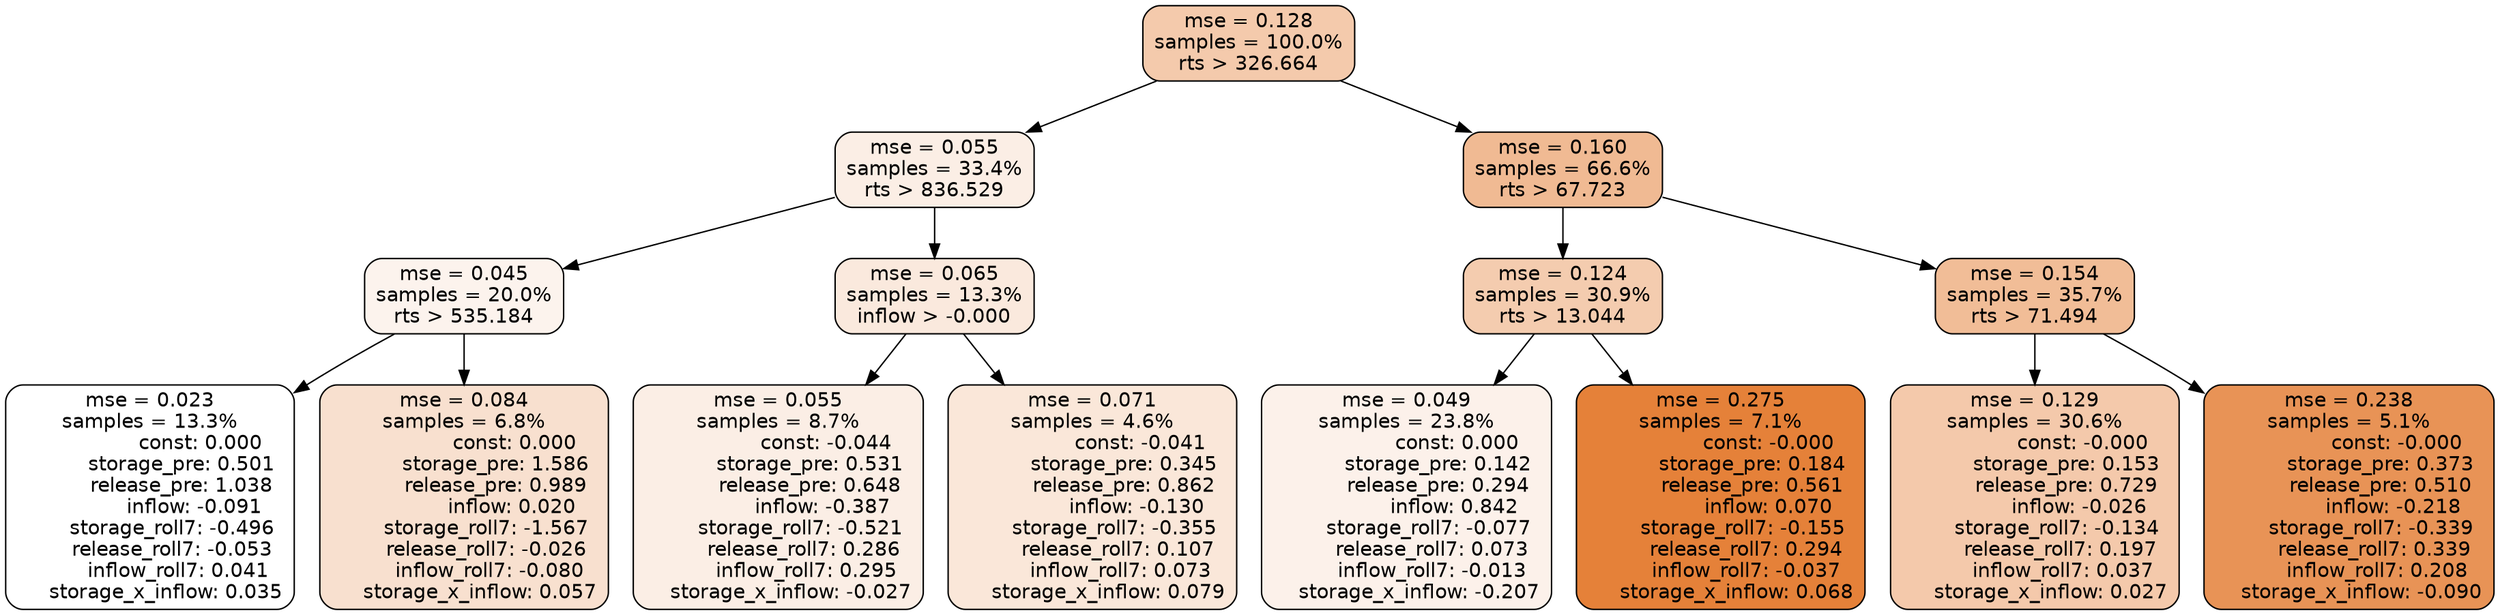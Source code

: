 digraph tree {
node [shape=rectangle, style="filled, rounded", color="black", fontname=helvetica] ;
edge [fontname=helvetica] ;
	"0" [label="mse = 0.128
samples = 100.0%
rts > 326.664", fillcolor="#f4caac"]
	"8" [label="mse = 0.055
samples = 33.4%
rts > 836.529", fillcolor="#fbeee5"]
	"1" [label="mse = 0.160
samples = 66.6%
rts > 67.723", fillcolor="#f0ba93"]
	"9" [label="mse = 0.045
samples = 20.0%
rts > 535.184", fillcolor="#fcf3ed"]
	"12" [label="mse = 0.065
samples = 13.3%
inflow > -0.000", fillcolor="#fae9dd"]
	"2" [label="mse = 0.124
samples = 30.9%
rts > 13.044", fillcolor="#f4ccaf"]
	"5" [label="mse = 0.154
samples = 35.7%
rts > 71.494", fillcolor="#f1bd97"]
	"10" [label="mse = 0.023
samples = 13.3%
                const: 0.000
          storage_pre: 0.501
          release_pre: 1.038
              inflow: -0.091
       storage_roll7: -0.496
       release_roll7: -0.053
         inflow_roll7: 0.041
     storage_x_inflow: 0.035", fillcolor="#ffffff"]
	"11" [label="mse = 0.084
samples = 6.8%
                const: 0.000
          storage_pre: 1.586
          release_pre: 0.989
               inflow: 0.020
       storage_roll7: -1.567
       release_roll7: -0.026
        inflow_roll7: -0.080
     storage_x_inflow: 0.057", fillcolor="#f8e0cf"]
	"13" [label="mse = 0.055
samples = 8.7%
               const: -0.044
          storage_pre: 0.531
          release_pre: 0.648
              inflow: -0.387
       storage_roll7: -0.521
        release_roll7: 0.286
         inflow_roll7: 0.295
    storage_x_inflow: -0.027", fillcolor="#fbeee5"]
	"14" [label="mse = 0.071
samples = 4.6%
               const: -0.041
          storage_pre: 0.345
          release_pre: 0.862
              inflow: -0.130
       storage_roll7: -0.355
        release_roll7: 0.107
         inflow_roll7: 0.073
     storage_x_inflow: 0.079", fillcolor="#fae7d9"]
	"3" [label="mse = 0.049
samples = 23.8%
                const: 0.000
          storage_pre: 0.142
          release_pre: 0.294
               inflow: 0.842
       storage_roll7: -0.077
        release_roll7: 0.073
        inflow_roll7: -0.013
    storage_x_inflow: -0.207", fillcolor="#fcf1ea"]
	"4" [label="mse = 0.275
samples = 7.1%
               const: -0.000
          storage_pre: 0.184
          release_pre: 0.561
               inflow: 0.070
       storage_roll7: -0.155
        release_roll7: 0.294
        inflow_roll7: -0.037
     storage_x_inflow: 0.068", fillcolor="#e58139"]
	"7" [label="mse = 0.129
samples = 30.6%
               const: -0.000
          storage_pre: 0.153
          release_pre: 0.729
              inflow: -0.026
       storage_roll7: -0.134
        release_roll7: 0.197
         inflow_roll7: 0.037
     storage_x_inflow: 0.027", fillcolor="#f4c9ab"]
	"6" [label="mse = 0.238
samples = 5.1%
               const: -0.000
          storage_pre: 0.373
          release_pre: 0.510
              inflow: -0.218
       storage_roll7: -0.339
        release_roll7: 0.339
         inflow_roll7: 0.208
    storage_x_inflow: -0.090", fillcolor="#e89356"]

	"0" -> "1"
	"0" -> "8"
	"8" -> "9"
	"8" -> "12"
	"1" -> "2"
	"1" -> "5"
	"9" -> "10"
	"9" -> "11"
	"12" -> "13"
	"12" -> "14"
	"2" -> "3"
	"2" -> "4"
	"5" -> "6"
	"5" -> "7"
}